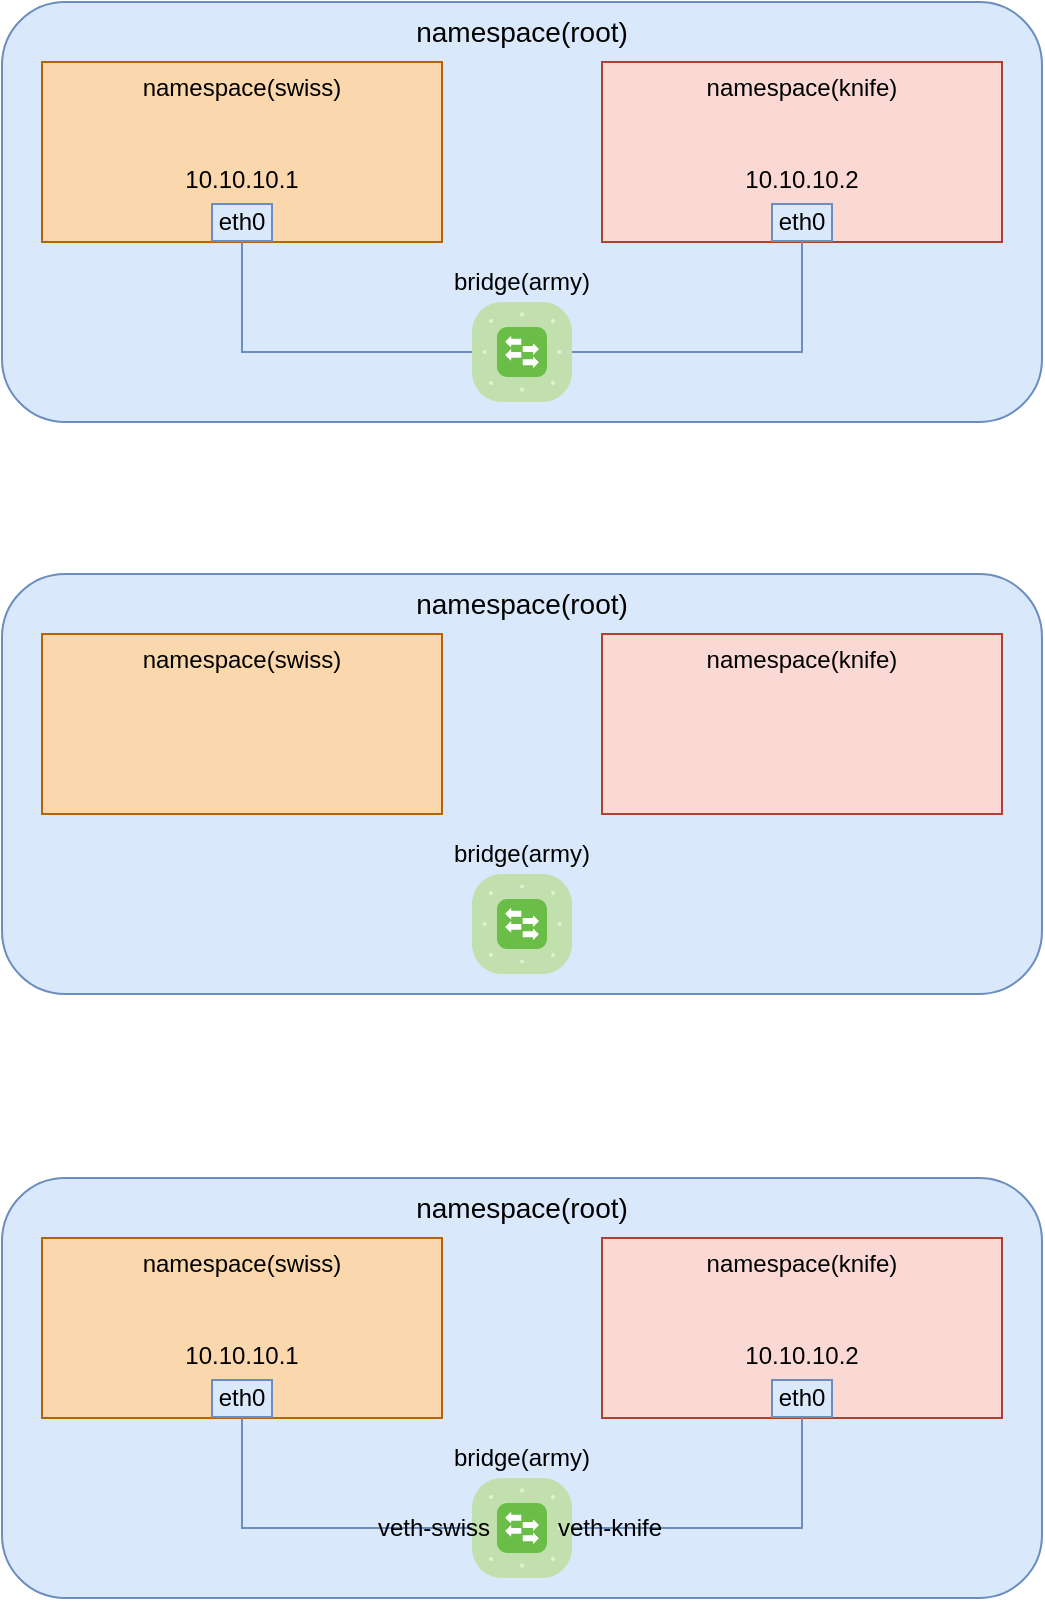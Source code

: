 <mxfile version="20.8.20" type="github">
  <diagram name="Page-1" id="197159a0-c6a4-9194-75a8-e4174976684c">
    <mxGraphModel dx="1226" dy="678" grid="0" gridSize="10" guides="1" tooltips="1" connect="1" arrows="1" fold="1" page="1" pageScale="1.5" pageWidth="1169" pageHeight="826" background="none" math="0" shadow="0">
      <root>
        <mxCell id="0" style=";html=1;" />
        <mxCell id="1" style=";html=1;" parent="0" />
        <mxCell id="1257a543d1cacc4b-43" value="namespace(root)" style="whiteSpace=wrap;html=1;fillColor=#dae8fc;fontSize=14;strokeColor=#6c8ebf;verticalAlign=top;comic=0;rounded=1;glass=0;shadow=0;" parent="1" vertex="1">
          <mxGeometry x="340" y="340" width="520" height="210" as="geometry" />
        </mxCell>
        <mxCell id="VmguVuheI7iyILMBJv4f-1" value="" style="rounded=0;whiteSpace=wrap;html=1;fillColor=#fad7ac;strokeColor=#b46504;comic=0;glass=0;shadow=0;" parent="1" vertex="1">
          <mxGeometry x="360" y="370" width="200" height="90" as="geometry" />
        </mxCell>
        <mxCell id="VmguVuheI7iyILMBJv4f-2" value="" style="rounded=0;whiteSpace=wrap;html=1;fillColor=#fad9d5;strokeColor=#ae4132;comic=0;glass=0;shadow=0;" parent="1" vertex="1">
          <mxGeometry x="640" y="370" width="200" height="90" as="geometry" />
        </mxCell>
        <mxCell id="VmguVuheI7iyILMBJv4f-15" value="eth0" style="rounded=0;whiteSpace=wrap;html=1;comic=0;strokeColor=#6c8ebf;fillColor=#dae8fc;" parent="1" vertex="1">
          <mxGeometry x="445" y="441" width="30" height="18.5" as="geometry" />
        </mxCell>
        <mxCell id="VmguVuheI7iyILMBJv4f-16" value="eth0" style="rounded=0;whiteSpace=wrap;html=1;comic=0;strokeColor=#6c8ebf;fillColor=#dae8fc;" parent="1" vertex="1">
          <mxGeometry x="725" y="441" width="30" height="18.5" as="geometry" />
        </mxCell>
        <mxCell id="VmguVuheI7iyILMBJv4f-19" value="" style="endArrow=none;html=1;entryX=0.5;entryY=1;entryDx=0;entryDy=0;exitX=0;exitY=0.5;exitDx=0;exitDy=0;strokeColor=#6c8ebf;rounded=0;fillColor=#dae8fc;strokeWidth=1;comic=0;exitPerimeter=0;" parent="1" source="O58Klws4it5AZGtY7ZvP-3" target="VmguVuheI7iyILMBJv4f-15" edge="1">
          <mxGeometry width="50" height="50" relative="1" as="geometry">
            <mxPoint x="570" y="530" as="sourcePoint" />
            <mxPoint x="430" y="690" as="targetPoint" />
            <Array as="points">
              <mxPoint x="460" y="515" />
            </Array>
          </mxGeometry>
        </mxCell>
        <mxCell id="VmguVuheI7iyILMBJv4f-20" value="" style="endArrow=none;html=1;entryX=0.5;entryY=1;entryDx=0;entryDy=0;exitX=1;exitY=0.5;exitDx=0;exitDy=0;strokeColor=#6c8ebf;rounded=0;fillColor=#dae8fc;strokeWidth=1;comic=0;exitPerimeter=0;" parent="1" source="O58Klws4it5AZGtY7ZvP-3" target="VmguVuheI7iyILMBJv4f-16" edge="1">
          <mxGeometry width="50" height="50" relative="1" as="geometry">
            <mxPoint x="630" y="530" as="sourcePoint" />
            <mxPoint x="470" y="478.5" as="targetPoint" />
            <Array as="points">
              <mxPoint x="740" y="515" />
            </Array>
          </mxGeometry>
        </mxCell>
        <mxCell id="VmguVuheI7iyILMBJv4f-25" value="namespace(swiss)" style="text;html=1;strokeColor=none;fillColor=none;align=center;verticalAlign=middle;whiteSpace=wrap;rounded=0;comic=0;" parent="1" vertex="1">
          <mxGeometry x="410" y="373" width="100" height="20" as="geometry" />
        </mxCell>
        <mxCell id="VmguVuheI7iyILMBJv4f-26" value="namespace(knife)" style="text;html=1;strokeColor=none;fillColor=none;align=center;verticalAlign=middle;whiteSpace=wrap;rounded=0;comic=0;" parent="1" vertex="1">
          <mxGeometry x="690" y="373" width="100" height="20" as="geometry" />
        </mxCell>
        <mxCell id="VmguVuheI7iyILMBJv4f-27" value="bridge(army)" style="text;html=1;strokeColor=none;fillColor=none;align=center;verticalAlign=middle;whiteSpace=wrap;rounded=0;comic=0;" parent="1" vertex="1">
          <mxGeometry x="550" y="470" width="100" height="20" as="geometry" />
        </mxCell>
        <mxCell id="VmguVuheI7iyILMBJv4f-30" value="10.10.10.1" style="text;html=1;strokeColor=none;fillColor=none;align=center;verticalAlign=middle;whiteSpace=wrap;rounded=0;comic=0;" parent="1" vertex="1">
          <mxGeometry x="410" y="419" width="100" height="20" as="geometry" />
        </mxCell>
        <mxCell id="VmguVuheI7iyILMBJv4f-31" value="10.10.10.2" style="text;html=1;strokeColor=none;fillColor=none;align=center;verticalAlign=middle;whiteSpace=wrap;rounded=0;comic=0;" parent="1" vertex="1">
          <mxGeometry x="690" y="419" width="100" height="20" as="geometry" />
        </mxCell>
        <mxCell id="O58Klws4it5AZGtY7ZvP-3" value="" style="verticalLabelPosition=bottom;sketch=0;html=1;fillColor=#6ABD46;strokeColor=#ffffff;verticalAlign=top;align=center;points=[[0.085,0.085,0],[0.915,0.085,0],[0.915,0.915,0],[0.085,0.915,0],[0.25,0,0],[0.5,0,0],[0.75,0,0],[1,0.25,0],[1,0.5,0],[1,0.75,0],[0.75,1,0],[0.5,1,0],[0.25,1,0],[0,0.75,0],[0,0.5,0],[0,0.25,0]];pointerEvents=1;shape=mxgraph.cisco_safe.compositeIcon;bgIcon=mxgraph.cisco_safe.architecture.generic_appliance;resIcon=mxgraph.cisco_safe.architecture.switch;" parent="1" vertex="1">
          <mxGeometry x="575" y="490" width="50" height="50" as="geometry" />
        </mxCell>
        <mxCell id="-oadvSY2Lt7N6ckR-h0Q-1" value="namespace(root)" style="whiteSpace=wrap;html=1;fillColor=#dae8fc;fontSize=14;strokeColor=#6c8ebf;verticalAlign=top;comic=0;rounded=1;glass=0;shadow=0;" vertex="1" parent="1">
          <mxGeometry x="340" y="626" width="520" height="210" as="geometry" />
        </mxCell>
        <mxCell id="-oadvSY2Lt7N6ckR-h0Q-2" value="" style="rounded=0;whiteSpace=wrap;html=1;fillColor=#fad7ac;strokeColor=#b46504;comic=0;glass=0;shadow=0;" vertex="1" parent="1">
          <mxGeometry x="360" y="656" width="200" height="90" as="geometry" />
        </mxCell>
        <mxCell id="-oadvSY2Lt7N6ckR-h0Q-3" value="" style="rounded=0;whiteSpace=wrap;html=1;fillColor=#fad9d5;strokeColor=#ae4132;comic=0;glass=0;shadow=0;" vertex="1" parent="1">
          <mxGeometry x="640" y="656" width="200" height="90" as="geometry" />
        </mxCell>
        <mxCell id="-oadvSY2Lt7N6ckR-h0Q-8" value="namespace(swiss)" style="text;html=1;strokeColor=none;fillColor=none;align=center;verticalAlign=middle;whiteSpace=wrap;rounded=0;comic=0;" vertex="1" parent="1">
          <mxGeometry x="410" y="659" width="100" height="20" as="geometry" />
        </mxCell>
        <mxCell id="-oadvSY2Lt7N6ckR-h0Q-9" value="namespace(knife)" style="text;html=1;strokeColor=none;fillColor=none;align=center;verticalAlign=middle;whiteSpace=wrap;rounded=0;comic=0;" vertex="1" parent="1">
          <mxGeometry x="690" y="659" width="100" height="20" as="geometry" />
        </mxCell>
        <mxCell id="-oadvSY2Lt7N6ckR-h0Q-10" value="bridge(army)" style="text;html=1;strokeColor=none;fillColor=none;align=center;verticalAlign=middle;whiteSpace=wrap;rounded=0;comic=0;" vertex="1" parent="1">
          <mxGeometry x="550" y="756" width="100" height="20" as="geometry" />
        </mxCell>
        <mxCell id="-oadvSY2Lt7N6ckR-h0Q-13" value="" style="verticalLabelPosition=bottom;sketch=0;html=1;fillColor=#6ABD46;strokeColor=#ffffff;verticalAlign=top;align=center;points=[[0.085,0.085,0],[0.915,0.085,0],[0.915,0.915,0],[0.085,0.915,0],[0.25,0,0],[0.5,0,0],[0.75,0,0],[1,0.25,0],[1,0.5,0],[1,0.75,0],[0.75,1,0],[0.5,1,0],[0.25,1,0],[0,0.75,0],[0,0.5,0],[0,0.25,0]];pointerEvents=1;shape=mxgraph.cisco_safe.compositeIcon;bgIcon=mxgraph.cisco_safe.architecture.generic_appliance;resIcon=mxgraph.cisco_safe.architecture.switch;" vertex="1" parent="1">
          <mxGeometry x="575" y="776" width="50" height="50" as="geometry" />
        </mxCell>
        <mxCell id="-oadvSY2Lt7N6ckR-h0Q-14" value="namespace(root)" style="whiteSpace=wrap;html=1;fillColor=#dae8fc;fontSize=14;strokeColor=#6c8ebf;verticalAlign=top;comic=0;rounded=1;glass=0;shadow=0;" vertex="1" parent="1">
          <mxGeometry x="340" y="928" width="520" height="210" as="geometry" />
        </mxCell>
        <mxCell id="-oadvSY2Lt7N6ckR-h0Q-15" value="" style="rounded=0;whiteSpace=wrap;html=1;fillColor=#fad7ac;strokeColor=#b46504;comic=0;glass=0;shadow=0;" vertex="1" parent="1">
          <mxGeometry x="360" y="958" width="200" height="90" as="geometry" />
        </mxCell>
        <mxCell id="-oadvSY2Lt7N6ckR-h0Q-16" value="" style="rounded=0;whiteSpace=wrap;html=1;fillColor=#fad9d5;strokeColor=#ae4132;comic=0;glass=0;shadow=0;" vertex="1" parent="1">
          <mxGeometry x="640" y="958" width="200" height="90" as="geometry" />
        </mxCell>
        <mxCell id="-oadvSY2Lt7N6ckR-h0Q-17" value="eth0" style="rounded=0;whiteSpace=wrap;html=1;comic=0;strokeColor=#6c8ebf;fillColor=#dae8fc;" vertex="1" parent="1">
          <mxGeometry x="445" y="1029" width="30" height="18.5" as="geometry" />
        </mxCell>
        <mxCell id="-oadvSY2Lt7N6ckR-h0Q-18" value="eth0" style="rounded=0;whiteSpace=wrap;html=1;comic=0;strokeColor=#6c8ebf;fillColor=#dae8fc;" vertex="1" parent="1">
          <mxGeometry x="725" y="1029" width="30" height="18.5" as="geometry" />
        </mxCell>
        <mxCell id="-oadvSY2Lt7N6ckR-h0Q-19" value="" style="endArrow=none;html=1;entryX=0.5;entryY=1;entryDx=0;entryDy=0;exitX=0;exitY=0.5;exitDx=0;exitDy=0;strokeColor=#6c8ebf;rounded=0;fillColor=#dae8fc;strokeWidth=1;comic=0;exitPerimeter=0;" edge="1" parent="1" source="-oadvSY2Lt7N6ckR-h0Q-26" target="-oadvSY2Lt7N6ckR-h0Q-17">
          <mxGeometry width="50" height="50" relative="1" as="geometry">
            <mxPoint x="570" y="1118" as="sourcePoint" />
            <mxPoint x="430" y="1278" as="targetPoint" />
            <Array as="points">
              <mxPoint x="460" y="1103" />
            </Array>
          </mxGeometry>
        </mxCell>
        <mxCell id="-oadvSY2Lt7N6ckR-h0Q-20" value="" style="endArrow=none;html=1;entryX=0.5;entryY=1;entryDx=0;entryDy=0;exitX=1;exitY=0.5;exitDx=0;exitDy=0;strokeColor=#6c8ebf;rounded=0;fillColor=#dae8fc;strokeWidth=1;comic=0;exitPerimeter=0;" edge="1" parent="1" source="-oadvSY2Lt7N6ckR-h0Q-26" target="-oadvSY2Lt7N6ckR-h0Q-18">
          <mxGeometry width="50" height="50" relative="1" as="geometry">
            <mxPoint x="630" y="1118" as="sourcePoint" />
            <mxPoint x="470" y="1066.5" as="targetPoint" />
            <Array as="points">
              <mxPoint x="740" y="1103" />
            </Array>
          </mxGeometry>
        </mxCell>
        <mxCell id="-oadvSY2Lt7N6ckR-h0Q-21" value="namespace(swiss)" style="text;html=1;strokeColor=none;fillColor=none;align=center;verticalAlign=middle;whiteSpace=wrap;rounded=0;comic=0;" vertex="1" parent="1">
          <mxGeometry x="410" y="961" width="100" height="20" as="geometry" />
        </mxCell>
        <mxCell id="-oadvSY2Lt7N6ckR-h0Q-22" value="namespace(knife)" style="text;html=1;strokeColor=none;fillColor=none;align=center;verticalAlign=middle;whiteSpace=wrap;rounded=0;comic=0;" vertex="1" parent="1">
          <mxGeometry x="690" y="961" width="100" height="20" as="geometry" />
        </mxCell>
        <mxCell id="-oadvSY2Lt7N6ckR-h0Q-23" value="bridge(army)" style="text;html=1;strokeColor=none;fillColor=none;align=center;verticalAlign=middle;whiteSpace=wrap;rounded=0;comic=0;" vertex="1" parent="1">
          <mxGeometry x="550" y="1058" width="100" height="20" as="geometry" />
        </mxCell>
        <mxCell id="-oadvSY2Lt7N6ckR-h0Q-26" value="" style="verticalLabelPosition=bottom;sketch=0;html=1;fillColor=#6ABD46;strokeColor=#ffffff;verticalAlign=top;align=center;points=[[0.085,0.085,0],[0.915,0.085,0],[0.915,0.915,0],[0.085,0.915,0],[0.25,0,0],[0.5,0,0],[0.75,0,0],[1,0.25,0],[1,0.5,0],[1,0.75,0],[0.75,1,0],[0.5,1,0],[0.25,1,0],[0,0.75,0],[0,0.5,0],[0,0.25,0]];pointerEvents=1;shape=mxgraph.cisco_safe.compositeIcon;bgIcon=mxgraph.cisco_safe.architecture.generic_appliance;resIcon=mxgraph.cisco_safe.architecture.switch;" vertex="1" parent="1">
          <mxGeometry x="575" y="1078" width="50" height="50" as="geometry" />
        </mxCell>
        <mxCell id="-oadvSY2Lt7N6ckR-h0Q-27" value="veth‐swiss" style="text;html=1;strokeColor=none;fillColor=none;align=center;verticalAlign=middle;whiteSpace=wrap;rounded=0;" vertex="1" parent="1">
          <mxGeometry x="526" y="1088" width="60" height="30" as="geometry" />
        </mxCell>
        <mxCell id="-oadvSY2Lt7N6ckR-h0Q-36" value="veth‐knife" style="text;html=1;strokeColor=none;fillColor=none;align=center;verticalAlign=middle;whiteSpace=wrap;rounded=0;" vertex="1" parent="1">
          <mxGeometry x="614" y="1088" width="60" height="30" as="geometry" />
        </mxCell>
        <mxCell id="-oadvSY2Lt7N6ckR-h0Q-37" value="10.10.10.1" style="text;html=1;strokeColor=none;fillColor=none;align=center;verticalAlign=middle;whiteSpace=wrap;rounded=0;comic=0;" vertex="1" parent="1">
          <mxGeometry x="410" y="1007" width="100" height="20" as="geometry" />
        </mxCell>
        <mxCell id="-oadvSY2Lt7N6ckR-h0Q-38" value="10.10.10.2" style="text;html=1;strokeColor=none;fillColor=none;align=center;verticalAlign=middle;whiteSpace=wrap;rounded=0;comic=0;" vertex="1" parent="1">
          <mxGeometry x="690" y="1007" width="100" height="20" as="geometry" />
        </mxCell>
      </root>
    </mxGraphModel>
  </diagram>
</mxfile>
